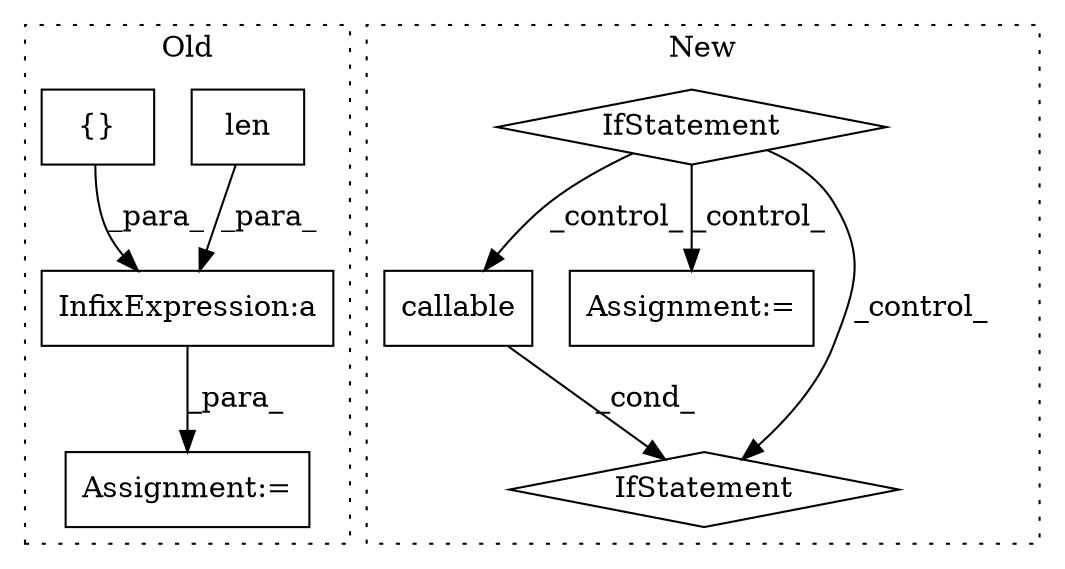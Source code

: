 digraph G {
subgraph cluster0 {
1 [label="len" a="32" s="5355,5361" l="4,1" shape="box"];
4 [label="InfixExpression:a" a="27" s="5352" l="3" shape="box"];
5 [label="{}" a="4" s="5346,5351" l="1,1" shape="box"];
8 [label="Assignment:=" a="7" s="5335" l="1" shape="box"];
label = "Old";
style="dotted";
}
subgraph cluster1 {
2 [label="callable" a="32" s="6200,6210" l="9,1" shape="box"];
3 [label="IfStatement" a="25" s="5723,5734" l="4,2" shape="diamond"];
6 [label="Assignment:=" a="7" s="6483" l="1" shape="box"];
7 [label="IfStatement" a="25" s="6178,6211" l="4,2" shape="diamond"];
label = "New";
style="dotted";
}
1 -> 4 [label="_para_"];
2 -> 7 [label="_cond_"];
3 -> 2 [label="_control_"];
3 -> 7 [label="_control_"];
3 -> 6 [label="_control_"];
4 -> 8 [label="_para_"];
5 -> 4 [label="_para_"];
}